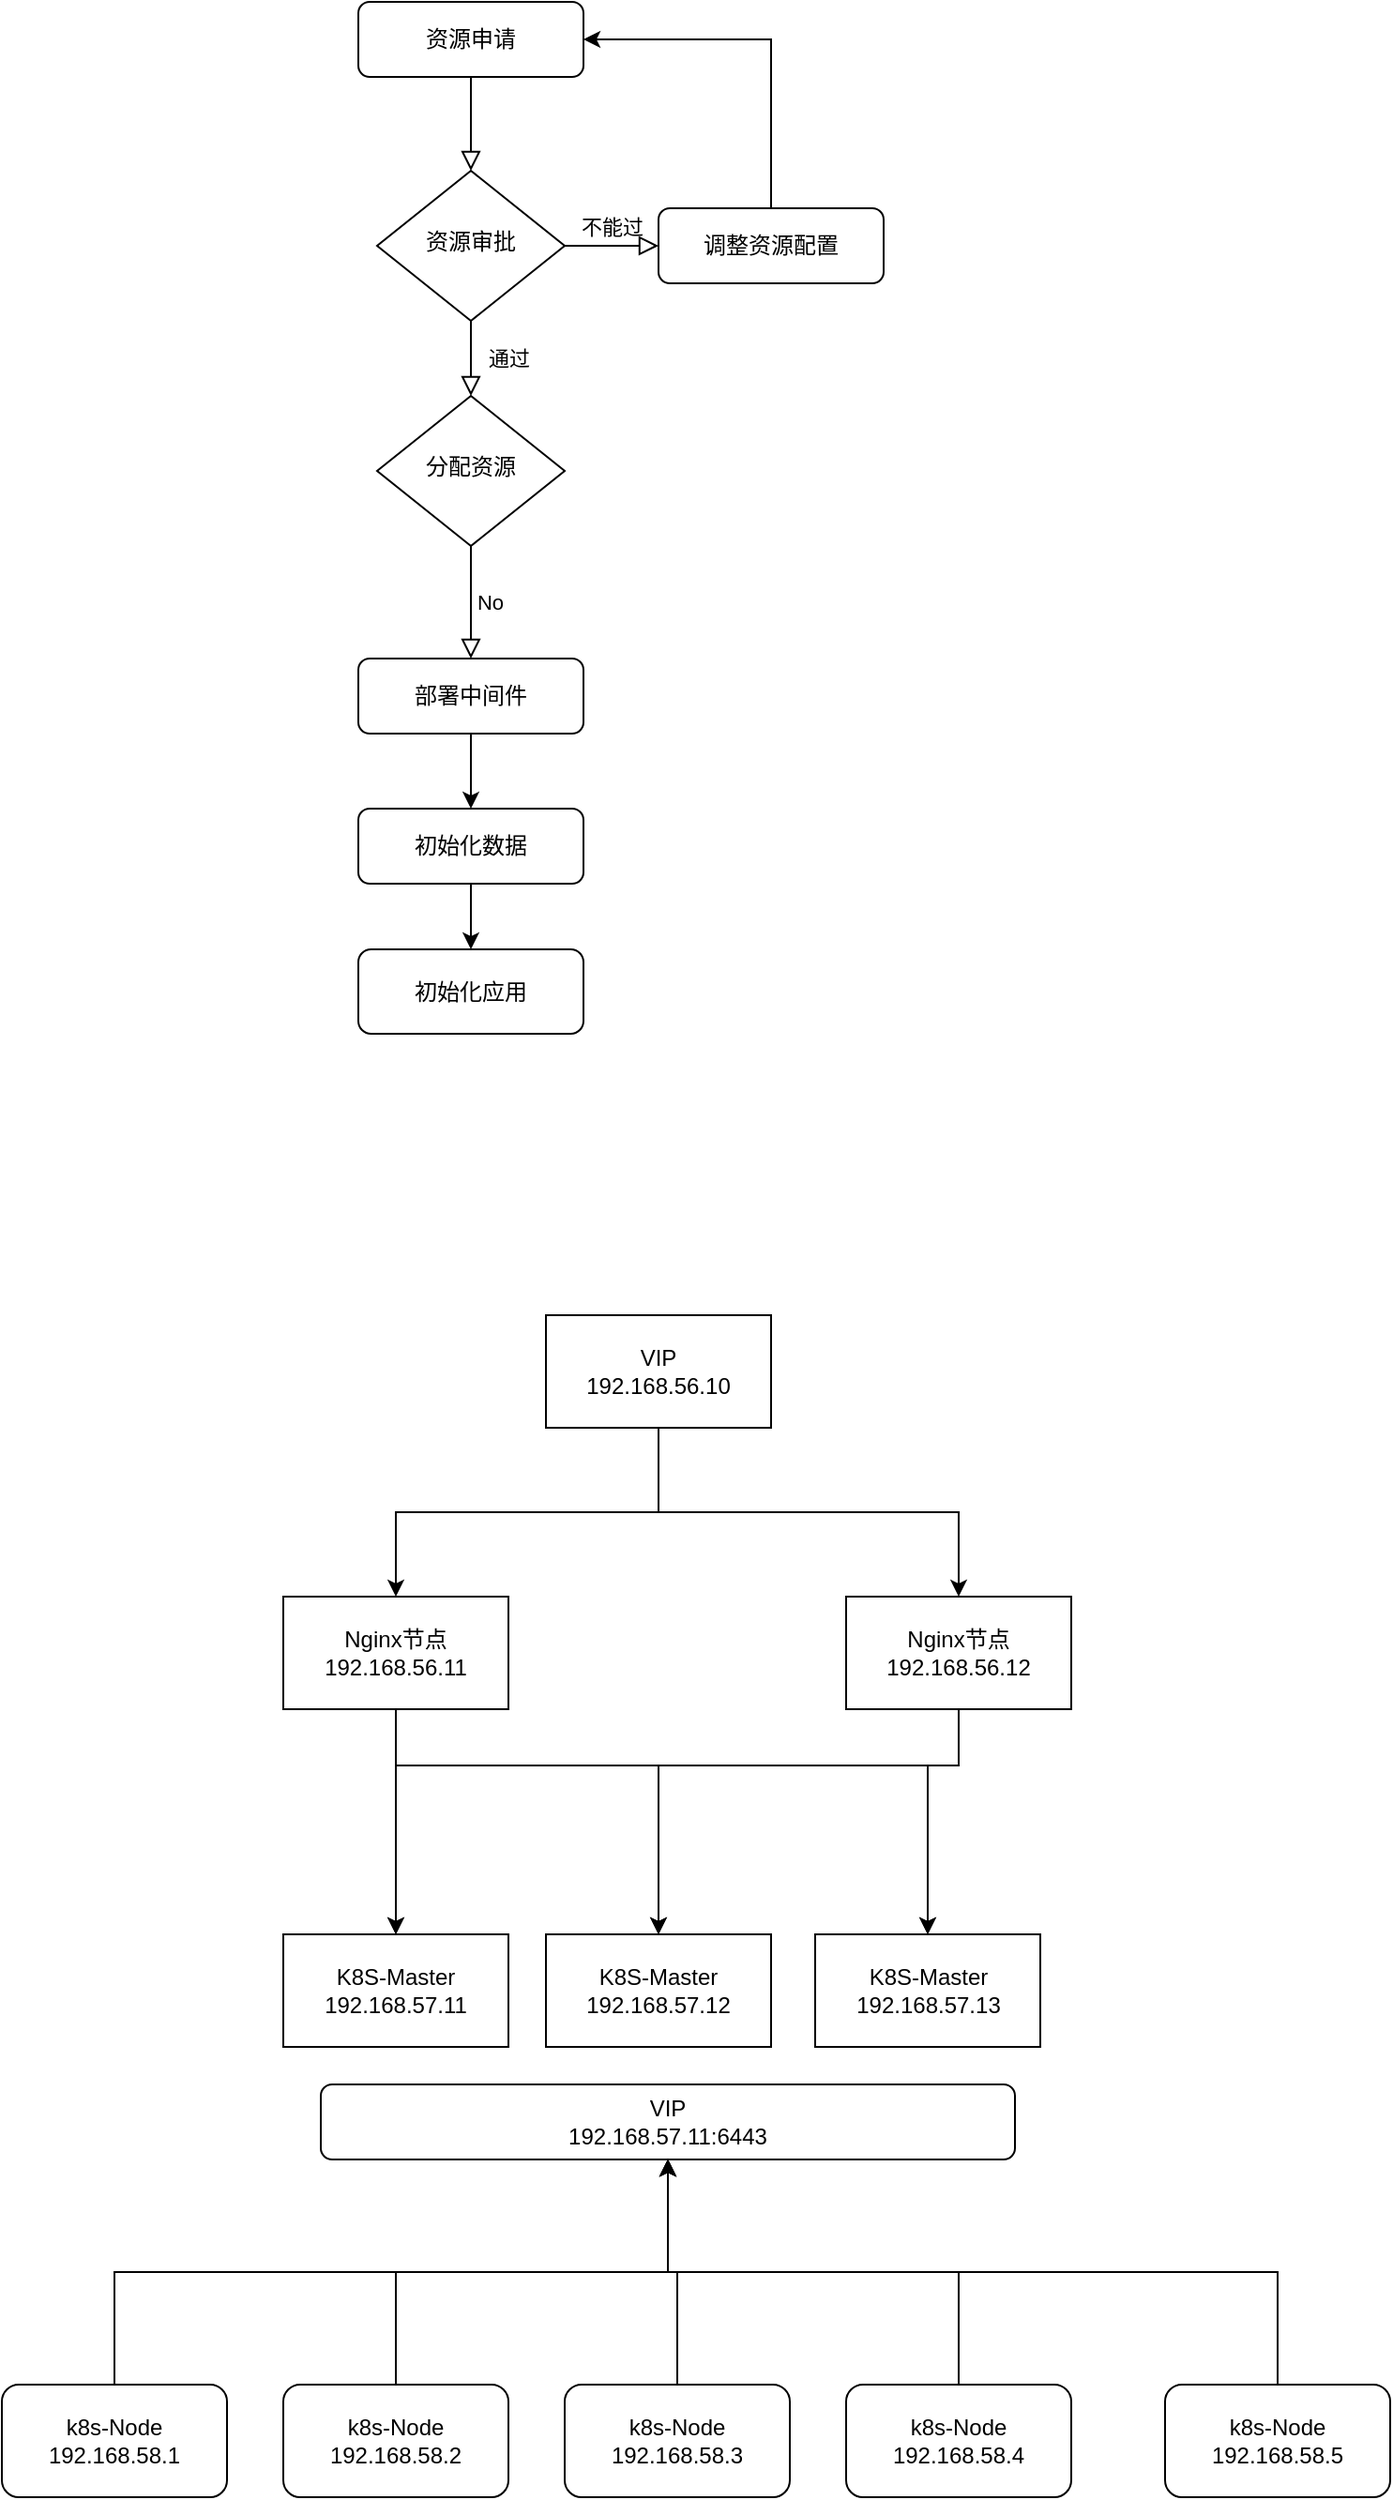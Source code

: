 <mxfile version="21.6.1" type="github">
  <diagram id="C5RBs43oDa-KdzZeNtuy" name="Page-1">
    <mxGraphModel dx="1366" dy="750" grid="1" gridSize="10" guides="1" tooltips="1" connect="1" arrows="1" fold="1" page="1" pageScale="1" pageWidth="827" pageHeight="1169" math="0" shadow="0">
      <root>
        <mxCell id="WIyWlLk6GJQsqaUBKTNV-0" />
        <mxCell id="WIyWlLk6GJQsqaUBKTNV-1" parent="WIyWlLk6GJQsqaUBKTNV-0" />
        <mxCell id="WIyWlLk6GJQsqaUBKTNV-2" value="" style="rounded=0;html=1;jettySize=auto;orthogonalLoop=1;fontSize=11;endArrow=block;endFill=0;endSize=8;strokeWidth=1;shadow=0;labelBackgroundColor=none;edgeStyle=orthogonalEdgeStyle;" parent="WIyWlLk6GJQsqaUBKTNV-1" source="WIyWlLk6GJQsqaUBKTNV-3" target="WIyWlLk6GJQsqaUBKTNV-6" edge="1">
          <mxGeometry relative="1" as="geometry" />
        </mxCell>
        <mxCell id="WIyWlLk6GJQsqaUBKTNV-3" value="资源申请" style="rounded=1;whiteSpace=wrap;html=1;fontSize=12;glass=0;strokeWidth=1;shadow=0;" parent="WIyWlLk6GJQsqaUBKTNV-1" vertex="1">
          <mxGeometry x="220" y="210" width="120" height="40" as="geometry" />
        </mxCell>
        <mxCell id="WIyWlLk6GJQsqaUBKTNV-4" value="通过" style="rounded=0;html=1;jettySize=auto;orthogonalLoop=1;fontSize=11;endArrow=block;endFill=0;endSize=8;strokeWidth=1;shadow=0;labelBackgroundColor=none;edgeStyle=orthogonalEdgeStyle;" parent="WIyWlLk6GJQsqaUBKTNV-1" source="WIyWlLk6GJQsqaUBKTNV-6" target="WIyWlLk6GJQsqaUBKTNV-10" edge="1">
          <mxGeometry y="20" relative="1" as="geometry">
            <mxPoint as="offset" />
          </mxGeometry>
        </mxCell>
        <mxCell id="WIyWlLk6GJQsqaUBKTNV-5" value="不能过" style="edgeStyle=orthogonalEdgeStyle;rounded=0;html=1;jettySize=auto;orthogonalLoop=1;fontSize=11;endArrow=block;endFill=0;endSize=8;strokeWidth=1;shadow=0;labelBackgroundColor=none;" parent="WIyWlLk6GJQsqaUBKTNV-1" source="WIyWlLk6GJQsqaUBKTNV-6" target="WIyWlLk6GJQsqaUBKTNV-7" edge="1">
          <mxGeometry y="10" relative="1" as="geometry">
            <mxPoint as="offset" />
          </mxGeometry>
        </mxCell>
        <mxCell id="WIyWlLk6GJQsqaUBKTNV-6" value="资源审批" style="rhombus;whiteSpace=wrap;html=1;shadow=0;fontFamily=Helvetica;fontSize=12;align=center;strokeWidth=1;spacing=6;spacingTop=-4;" parent="WIyWlLk6GJQsqaUBKTNV-1" vertex="1">
          <mxGeometry x="230" y="300" width="100" height="80" as="geometry" />
        </mxCell>
        <mxCell id="WGYfD-c9LDPwYdoUY4UD-7" style="edgeStyle=orthogonalEdgeStyle;rounded=0;orthogonalLoop=1;jettySize=auto;html=1;entryX=1;entryY=0.5;entryDx=0;entryDy=0;" parent="WIyWlLk6GJQsqaUBKTNV-1" source="WIyWlLk6GJQsqaUBKTNV-7" target="WIyWlLk6GJQsqaUBKTNV-3" edge="1">
          <mxGeometry relative="1" as="geometry">
            <Array as="points">
              <mxPoint x="440" y="230" />
            </Array>
          </mxGeometry>
        </mxCell>
        <mxCell id="WIyWlLk6GJQsqaUBKTNV-7" value="调整资源配置" style="rounded=1;whiteSpace=wrap;html=1;fontSize=12;glass=0;strokeWidth=1;shadow=0;" parent="WIyWlLk6GJQsqaUBKTNV-1" vertex="1">
          <mxGeometry x="380" y="320" width="120" height="40" as="geometry" />
        </mxCell>
        <mxCell id="WIyWlLk6GJQsqaUBKTNV-8" value="No" style="rounded=0;html=1;jettySize=auto;orthogonalLoop=1;fontSize=11;endArrow=block;endFill=0;endSize=8;strokeWidth=1;shadow=0;labelBackgroundColor=none;edgeStyle=orthogonalEdgeStyle;" parent="WIyWlLk6GJQsqaUBKTNV-1" source="WIyWlLk6GJQsqaUBKTNV-10" target="WIyWlLk6GJQsqaUBKTNV-11" edge="1">
          <mxGeometry y="10" relative="1" as="geometry">
            <mxPoint as="offset" />
          </mxGeometry>
        </mxCell>
        <mxCell id="WIyWlLk6GJQsqaUBKTNV-10" value="分配资源" style="rhombus;whiteSpace=wrap;html=1;shadow=0;fontFamily=Helvetica;fontSize=12;align=center;strokeWidth=1;spacing=6;spacingTop=-4;" parent="WIyWlLk6GJQsqaUBKTNV-1" vertex="1">
          <mxGeometry x="230" y="420" width="100" height="80" as="geometry" />
        </mxCell>
        <mxCell id="WGYfD-c9LDPwYdoUY4UD-12" style="edgeStyle=orthogonalEdgeStyle;rounded=0;orthogonalLoop=1;jettySize=auto;html=1;entryX=0.5;entryY=0;entryDx=0;entryDy=0;" parent="WIyWlLk6GJQsqaUBKTNV-1" source="WIyWlLk6GJQsqaUBKTNV-11" target="WGYfD-c9LDPwYdoUY4UD-3" edge="1">
          <mxGeometry relative="1" as="geometry" />
        </mxCell>
        <mxCell id="WIyWlLk6GJQsqaUBKTNV-11" value="部署中间件" style="rounded=1;whiteSpace=wrap;html=1;fontSize=12;glass=0;strokeWidth=1;shadow=0;" parent="WIyWlLk6GJQsqaUBKTNV-1" vertex="1">
          <mxGeometry x="220" y="560" width="120" height="40" as="geometry" />
        </mxCell>
        <mxCell id="WGYfD-c9LDPwYdoUY4UD-6" value="" style="edgeStyle=orthogonalEdgeStyle;rounded=0;orthogonalLoop=1;jettySize=auto;html=1;" parent="WIyWlLk6GJQsqaUBKTNV-1" source="WGYfD-c9LDPwYdoUY4UD-3" target="WGYfD-c9LDPwYdoUY4UD-5" edge="1">
          <mxGeometry relative="1" as="geometry" />
        </mxCell>
        <mxCell id="WGYfD-c9LDPwYdoUY4UD-3" value="初始化数据" style="whiteSpace=wrap;html=1;rounded=1;glass=0;strokeWidth=1;shadow=0;" parent="WIyWlLk6GJQsqaUBKTNV-1" vertex="1">
          <mxGeometry x="220" y="640" width="120" height="40" as="geometry" />
        </mxCell>
        <mxCell id="WGYfD-c9LDPwYdoUY4UD-5" value="初始化应用" style="whiteSpace=wrap;html=1;rounded=1;glass=0;strokeWidth=1;shadow=0;" parent="WIyWlLk6GJQsqaUBKTNV-1" vertex="1">
          <mxGeometry x="220" y="715" width="120" height="45" as="geometry" />
        </mxCell>
        <mxCell id="fI3CVqmz9J1KA1TCEpsG-2" value="" style="edgeStyle=orthogonalEdgeStyle;rounded=0;orthogonalLoop=1;jettySize=auto;html=1;exitX=0.5;exitY=1;exitDx=0;exitDy=0;" edge="1" parent="WIyWlLk6GJQsqaUBKTNV-1" source="fI3CVqmz9J1KA1TCEpsG-0" target="fI3CVqmz9J1KA1TCEpsG-1">
          <mxGeometry relative="1" as="geometry" />
        </mxCell>
        <mxCell id="fI3CVqmz9J1KA1TCEpsG-29" style="edgeStyle=orthogonalEdgeStyle;rounded=0;orthogonalLoop=1;jettySize=auto;html=1;entryX=0.5;entryY=0;entryDx=0;entryDy=0;exitX=0.5;exitY=1;exitDx=0;exitDy=0;" edge="1" parent="WIyWlLk6GJQsqaUBKTNV-1" source="fI3CVqmz9J1KA1TCEpsG-0" target="fI3CVqmz9J1KA1TCEpsG-3">
          <mxGeometry relative="1" as="geometry" />
        </mxCell>
        <mxCell id="fI3CVqmz9J1KA1TCEpsG-0" value="VIP&lt;br&gt;192.168.56.10" style="rounded=0;whiteSpace=wrap;html=1;" vertex="1" parent="WIyWlLk6GJQsqaUBKTNV-1">
          <mxGeometry x="320" y="910" width="120" height="60" as="geometry" />
        </mxCell>
        <mxCell id="fI3CVqmz9J1KA1TCEpsG-23" style="edgeStyle=orthogonalEdgeStyle;rounded=0;orthogonalLoop=1;jettySize=auto;html=1;entryX=0.5;entryY=0;entryDx=0;entryDy=0;" edge="1" parent="WIyWlLk6GJQsqaUBKTNV-1" source="fI3CVqmz9J1KA1TCEpsG-1" target="fI3CVqmz9J1KA1TCEpsG-9">
          <mxGeometry relative="1" as="geometry">
            <Array as="points">
              <mxPoint x="240" y="1150" />
              <mxPoint x="380" y="1150" />
            </Array>
          </mxGeometry>
        </mxCell>
        <mxCell id="fI3CVqmz9J1KA1TCEpsG-24" style="edgeStyle=orthogonalEdgeStyle;rounded=0;orthogonalLoop=1;jettySize=auto;html=1;entryX=0.5;entryY=0;entryDx=0;entryDy=0;" edge="1" parent="WIyWlLk6GJQsqaUBKTNV-1" source="fI3CVqmz9J1KA1TCEpsG-1" target="fI3CVqmz9J1KA1TCEpsG-8">
          <mxGeometry relative="1" as="geometry" />
        </mxCell>
        <mxCell id="fI3CVqmz9J1KA1TCEpsG-25" style="edgeStyle=orthogonalEdgeStyle;rounded=0;orthogonalLoop=1;jettySize=auto;html=1;entryX=0.5;entryY=0;entryDx=0;entryDy=0;" edge="1" parent="WIyWlLk6GJQsqaUBKTNV-1" source="fI3CVqmz9J1KA1TCEpsG-1" target="fI3CVqmz9J1KA1TCEpsG-10">
          <mxGeometry relative="1" as="geometry">
            <Array as="points">
              <mxPoint x="240" y="1150" />
              <mxPoint x="524" y="1150" />
            </Array>
          </mxGeometry>
        </mxCell>
        <mxCell id="fI3CVqmz9J1KA1TCEpsG-1" value="Nginx节点&lt;br&gt;192.168.56.11" style="whiteSpace=wrap;html=1;rounded=0;" vertex="1" parent="WIyWlLk6GJQsqaUBKTNV-1">
          <mxGeometry x="180" y="1060" width="120" height="60" as="geometry" />
        </mxCell>
        <mxCell id="fI3CVqmz9J1KA1TCEpsG-26" style="edgeStyle=orthogonalEdgeStyle;rounded=0;orthogonalLoop=1;jettySize=auto;html=1;entryX=0.5;entryY=0;entryDx=0;entryDy=0;" edge="1" parent="WIyWlLk6GJQsqaUBKTNV-1" source="fI3CVqmz9J1KA1TCEpsG-3" target="fI3CVqmz9J1KA1TCEpsG-8">
          <mxGeometry relative="1" as="geometry">
            <Array as="points">
              <mxPoint x="540" y="1150" />
              <mxPoint x="240" y="1150" />
            </Array>
          </mxGeometry>
        </mxCell>
        <mxCell id="fI3CVqmz9J1KA1TCEpsG-27" style="edgeStyle=orthogonalEdgeStyle;rounded=0;orthogonalLoop=1;jettySize=auto;html=1;entryX=0.5;entryY=0;entryDx=0;entryDy=0;" edge="1" parent="WIyWlLk6GJQsqaUBKTNV-1" source="fI3CVqmz9J1KA1TCEpsG-3" target="fI3CVqmz9J1KA1TCEpsG-9">
          <mxGeometry relative="1" as="geometry">
            <Array as="points">
              <mxPoint x="540" y="1150" />
              <mxPoint x="380" y="1150" />
            </Array>
          </mxGeometry>
        </mxCell>
        <mxCell id="fI3CVqmz9J1KA1TCEpsG-28" style="edgeStyle=orthogonalEdgeStyle;rounded=0;orthogonalLoop=1;jettySize=auto;html=1;entryX=0.5;entryY=0;entryDx=0;entryDy=0;" edge="1" parent="WIyWlLk6GJQsqaUBKTNV-1" source="fI3CVqmz9J1KA1TCEpsG-3" target="fI3CVqmz9J1KA1TCEpsG-10">
          <mxGeometry relative="1" as="geometry">
            <Array as="points">
              <mxPoint x="540" y="1150" />
              <mxPoint x="524" y="1150" />
            </Array>
          </mxGeometry>
        </mxCell>
        <mxCell id="fI3CVqmz9J1KA1TCEpsG-3" value="Nginx节点&lt;br style=&quot;border-color: var(--border-color);&quot;&gt;192.168.56.12" style="whiteSpace=wrap;html=1;rounded=0;" vertex="1" parent="WIyWlLk6GJQsqaUBKTNV-1">
          <mxGeometry x="480" y="1060" width="120" height="60" as="geometry" />
        </mxCell>
        <mxCell id="fI3CVqmz9J1KA1TCEpsG-8" value="K8S-Master&lt;br&gt;192.168.57.11" style="rounded=0;whiteSpace=wrap;html=1;" vertex="1" parent="WIyWlLk6GJQsqaUBKTNV-1">
          <mxGeometry x="180" y="1240" width="120" height="60" as="geometry" />
        </mxCell>
        <mxCell id="fI3CVqmz9J1KA1TCEpsG-9" value="K8S-Master&lt;br&gt;192.168.57.12" style="rounded=0;whiteSpace=wrap;html=1;" vertex="1" parent="WIyWlLk6GJQsqaUBKTNV-1">
          <mxGeometry x="320" y="1240" width="120" height="60" as="geometry" />
        </mxCell>
        <mxCell id="fI3CVqmz9J1KA1TCEpsG-10" value="K8S-Master&lt;br&gt;192.168.57.13" style="rounded=0;whiteSpace=wrap;html=1;" vertex="1" parent="WIyWlLk6GJQsqaUBKTNV-1">
          <mxGeometry x="463.5" y="1240" width="120" height="60" as="geometry" />
        </mxCell>
        <mxCell id="fI3CVqmz9J1KA1TCEpsG-18" style="edgeStyle=orthogonalEdgeStyle;rounded=0;orthogonalLoop=1;jettySize=auto;html=1;entryX=0.5;entryY=1;entryDx=0;entryDy=0;exitX=0.5;exitY=0;exitDx=0;exitDy=0;" edge="1" parent="WIyWlLk6GJQsqaUBKTNV-1" source="fI3CVqmz9J1KA1TCEpsG-11" target="fI3CVqmz9J1KA1TCEpsG-16">
          <mxGeometry relative="1" as="geometry" />
        </mxCell>
        <mxCell id="fI3CVqmz9J1KA1TCEpsG-11" value="k8s-Node&lt;br&gt;192.168.58.1" style="rounded=1;whiteSpace=wrap;html=1;" vertex="1" parent="WIyWlLk6GJQsqaUBKTNV-1">
          <mxGeometry x="30" y="1480" width="120" height="60" as="geometry" />
        </mxCell>
        <mxCell id="fI3CVqmz9J1KA1TCEpsG-19" style="edgeStyle=orthogonalEdgeStyle;rounded=0;orthogonalLoop=1;jettySize=auto;html=1;entryX=0.5;entryY=1;entryDx=0;entryDy=0;" edge="1" parent="WIyWlLk6GJQsqaUBKTNV-1" source="fI3CVqmz9J1KA1TCEpsG-12" target="fI3CVqmz9J1KA1TCEpsG-16">
          <mxGeometry relative="1" as="geometry" />
        </mxCell>
        <mxCell id="fI3CVqmz9J1KA1TCEpsG-12" value="k8s-Node&lt;br style=&quot;border-color: var(--border-color);&quot;&gt;192.168.58.2" style="rounded=1;whiteSpace=wrap;html=1;" vertex="1" parent="WIyWlLk6GJQsqaUBKTNV-1">
          <mxGeometry x="180" y="1480" width="120" height="60" as="geometry" />
        </mxCell>
        <mxCell id="fI3CVqmz9J1KA1TCEpsG-20" style="edgeStyle=orthogonalEdgeStyle;rounded=0;orthogonalLoop=1;jettySize=auto;html=1;entryX=0.5;entryY=1;entryDx=0;entryDy=0;" edge="1" parent="WIyWlLk6GJQsqaUBKTNV-1" source="fI3CVqmz9J1KA1TCEpsG-13" target="fI3CVqmz9J1KA1TCEpsG-16">
          <mxGeometry relative="1" as="geometry" />
        </mxCell>
        <mxCell id="fI3CVqmz9J1KA1TCEpsG-13" value="k8s-Node&lt;br style=&quot;border-color: var(--border-color);&quot;&gt;192.168.58.3" style="rounded=1;whiteSpace=wrap;html=1;" vertex="1" parent="WIyWlLk6GJQsqaUBKTNV-1">
          <mxGeometry x="330" y="1480" width="120" height="60" as="geometry" />
        </mxCell>
        <mxCell id="fI3CVqmz9J1KA1TCEpsG-21" style="edgeStyle=orthogonalEdgeStyle;rounded=0;orthogonalLoop=1;jettySize=auto;html=1;entryX=0.5;entryY=1;entryDx=0;entryDy=0;" edge="1" parent="WIyWlLk6GJQsqaUBKTNV-1" source="fI3CVqmz9J1KA1TCEpsG-14" target="fI3CVqmz9J1KA1TCEpsG-16">
          <mxGeometry relative="1" as="geometry" />
        </mxCell>
        <mxCell id="fI3CVqmz9J1KA1TCEpsG-14" value="k8s-Node&lt;br style=&quot;border-color: var(--border-color);&quot;&gt;192.168.58.4" style="rounded=1;whiteSpace=wrap;html=1;" vertex="1" parent="WIyWlLk6GJQsqaUBKTNV-1">
          <mxGeometry x="480" y="1480" width="120" height="60" as="geometry" />
        </mxCell>
        <mxCell id="fI3CVqmz9J1KA1TCEpsG-22" style="edgeStyle=orthogonalEdgeStyle;rounded=0;orthogonalLoop=1;jettySize=auto;html=1;entryX=0.5;entryY=1;entryDx=0;entryDy=0;exitX=0.5;exitY=0;exitDx=0;exitDy=0;" edge="1" parent="WIyWlLk6GJQsqaUBKTNV-1" source="fI3CVqmz9J1KA1TCEpsG-15" target="fI3CVqmz9J1KA1TCEpsG-16">
          <mxGeometry relative="1" as="geometry" />
        </mxCell>
        <mxCell id="fI3CVqmz9J1KA1TCEpsG-15" value="k8s-Node&lt;br style=&quot;border-color: var(--border-color);&quot;&gt;192.168.58.5" style="rounded=1;whiteSpace=wrap;html=1;" vertex="1" parent="WIyWlLk6GJQsqaUBKTNV-1">
          <mxGeometry x="650" y="1480" width="120" height="60" as="geometry" />
        </mxCell>
        <mxCell id="fI3CVqmz9J1KA1TCEpsG-16" value="VIP&lt;br&gt;192.168.57.11:6443" style="rounded=1;whiteSpace=wrap;html=1;" vertex="1" parent="WIyWlLk6GJQsqaUBKTNV-1">
          <mxGeometry x="200" y="1320" width="370" height="40" as="geometry" />
        </mxCell>
      </root>
    </mxGraphModel>
  </diagram>
</mxfile>
